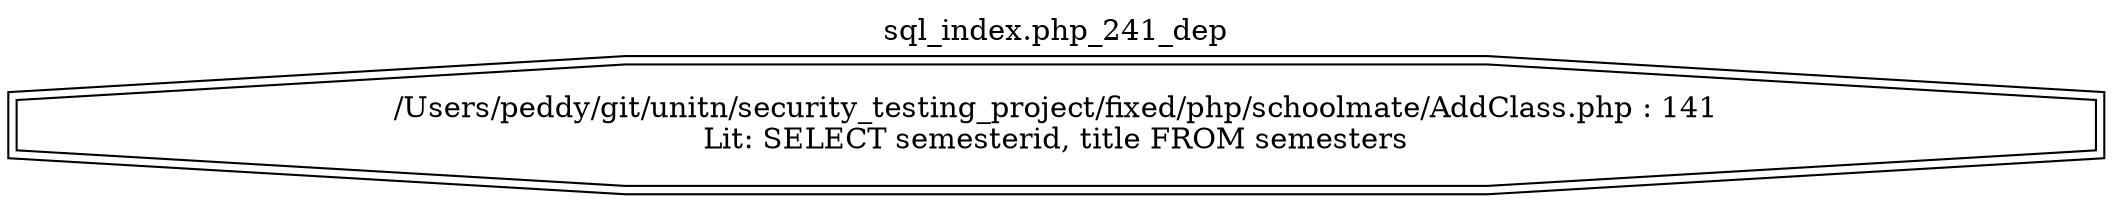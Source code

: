 digraph cfg {
  label="sql_index.php_241_dep";
  labelloc=t;
  n1 [shape=doubleoctagon, label="/Users/peddy/git/unitn/security_testing_project/fixed/php/schoolmate/AddClass.php : 141\nLit: SELECT semesterid, title FROM semesters\n"];
}
